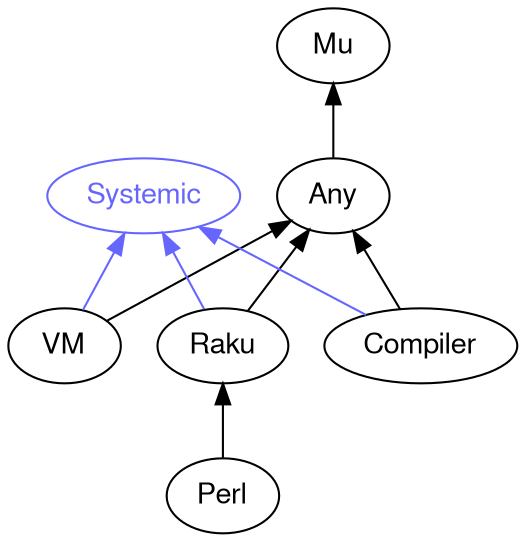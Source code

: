 digraph "perl6-type-graph" {
    rankdir=BT;
    splines=polyline;
    overlap=false; 
    graph [truecolor=true bgcolor="#FFFFFF"];
    // Types
    "Systemic" [color="#6666FF", fontcolor="#6666FF", href="/type/Systemic", fontname="FreeSans"];
    "Mu" [color="#000000", fontcolor="#000000", href="/type/Mu", fontname="FreeSans"];
    "Any" [color="#000000", fontcolor="#000000", href="/type/Any", fontname="FreeSans"];
    "VM" [color="#000000", fontcolor="#000000", href="/type/VM", fontname="FreeSans"];
    "Raku" [color="#000000", fontcolor="#000000", href="/type/Raku", fontname="FreeSans"];
    "Compiler" [color="#000000", fontcolor="#000000", href="/type/Compiler", fontname="FreeSans"];
    "Perl" [color="#000000", fontcolor="#000000", href="/type/Perl", fontname="FreeSans"];

    // Superclasses
    "Any" -> "Mu" [color="#000000"];
    "VM" -> "Any" [color="#000000"];
    "Raku" -> "Any" [color="#000000"];
    "Compiler" -> "Any" [color="#000000"];
    "Perl" -> "Raku" [color="#000000"];

    // Roles
    "VM" -> "Systemic" [color="#6666FF"];
    "Raku" -> "Systemic" [color="#6666FF"];
    "Compiler" -> "Systemic" [color="#6666FF"];
}
